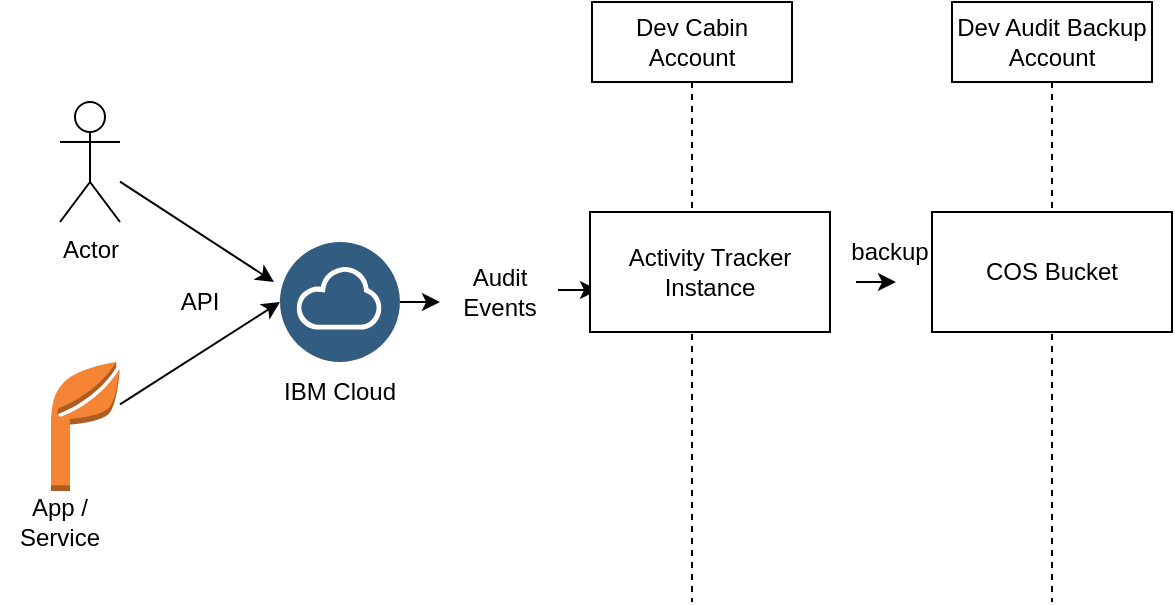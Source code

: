 <mxfile version="21.6.8" type="github">
  <diagram name="Page-1" id="2YBvvXClWsGukQMizWep">
    <mxGraphModel dx="1242" dy="735" grid="1" gridSize="10" guides="1" tooltips="1" connect="1" arrows="1" fold="1" page="1" pageScale="1" pageWidth="850" pageHeight="1100" math="0" shadow="0">
      <root>
        <mxCell id="0" />
        <mxCell id="1" parent="0" />
        <mxCell id="aM9ryv3xv72pqoxQDRHE-1" value="Dev Cabin Account" style="shape=umlLifeline;perimeter=lifelinePerimeter;whiteSpace=wrap;html=1;container=0;dropTarget=0;collapsible=0;recursiveResize=0;outlineConnect=0;portConstraint=eastwest;newEdgeStyle={&quot;edgeStyle&quot;:&quot;elbowEdgeStyle&quot;,&quot;elbow&quot;:&quot;vertical&quot;,&quot;curved&quot;:0,&quot;rounded&quot;:0};" parent="1" vertex="1">
          <mxGeometry x="306" y="40" width="100" height="300" as="geometry" />
        </mxCell>
        <mxCell id="aM9ryv3xv72pqoxQDRHE-5" value="Dev Audit Backup Account" style="shape=umlLifeline;perimeter=lifelinePerimeter;whiteSpace=wrap;html=1;container=0;dropTarget=0;collapsible=0;recursiveResize=0;outlineConnect=0;portConstraint=eastwest;newEdgeStyle={&quot;edgeStyle&quot;:&quot;elbowEdgeStyle&quot;,&quot;elbow&quot;:&quot;vertical&quot;,&quot;curved&quot;:0,&quot;rounded&quot;:0};" parent="1" vertex="1">
          <mxGeometry x="486" y="40" width="100" height="300" as="geometry" />
        </mxCell>
        <mxCell id="4vx_JHCexmXdJHeHtMgG-1" value="Actor" style="shape=umlActor;verticalLabelPosition=bottom;verticalAlign=top;html=1;outlineConnect=0;" vertex="1" parent="1">
          <mxGeometry x="40" y="90" width="30" height="60" as="geometry" />
        </mxCell>
        <mxCell id="4vx_JHCexmXdJHeHtMgG-3" value="" style="outlineConnect=0;dashed=0;verticalLabelPosition=bottom;verticalAlign=top;align=center;html=1;shape=mxgraph.aws3.application;fillColor=#F58534;gradientColor=none;" vertex="1" parent="1">
          <mxGeometry x="35.5" y="220" width="34.5" height="64.5" as="geometry" />
        </mxCell>
        <mxCell id="4vx_JHCexmXdJHeHtMgG-8" value="" style="image;aspect=fixed;perimeter=ellipsePerimeter;html=1;align=center;shadow=0;dashed=0;fontColor=#4277BB;labelBackgroundColor=default;fontSize=12;spacingTop=3;image=img/lib/ibm/data/cloud.svg;" vertex="1" parent="1">
          <mxGeometry x="150" y="160" width="60" height="60" as="geometry" />
        </mxCell>
        <mxCell id="4vx_JHCexmXdJHeHtMgG-9" value="" style="endArrow=classic;html=1;rounded=0;entryX=0;entryY=0.5;entryDx=0;entryDy=0;" edge="1" parent="1" source="4vx_JHCexmXdJHeHtMgG-3" target="4vx_JHCexmXdJHeHtMgG-8">
          <mxGeometry width="50" height="50" relative="1" as="geometry">
            <mxPoint x="400" y="400" as="sourcePoint" />
            <mxPoint x="450" y="350" as="targetPoint" />
          </mxGeometry>
        </mxCell>
        <mxCell id="4vx_JHCexmXdJHeHtMgG-10" value="" style="endArrow=classic;html=1;rounded=0;entryX=-0.05;entryY=0.333;entryDx=0;entryDy=0;entryPerimeter=0;" edge="1" parent="1" source="4vx_JHCexmXdJHeHtMgG-1" target="4vx_JHCexmXdJHeHtMgG-8">
          <mxGeometry width="50" height="50" relative="1" as="geometry">
            <mxPoint x="400" y="400" as="sourcePoint" />
            <mxPoint x="450" y="350" as="targetPoint" />
          </mxGeometry>
        </mxCell>
        <mxCell id="4vx_JHCexmXdJHeHtMgG-11" value="API" style="text;html=1;strokeColor=none;fillColor=none;align=center;verticalAlign=middle;whiteSpace=wrap;rounded=0;" vertex="1" parent="1">
          <mxGeometry x="80" y="175" width="60" height="30" as="geometry" />
        </mxCell>
        <mxCell id="4vx_JHCexmXdJHeHtMgG-13" value="IBM Cloud" style="text;html=1;strokeColor=none;fillColor=none;align=center;verticalAlign=middle;whiteSpace=wrap;rounded=0;" vertex="1" parent="1">
          <mxGeometry x="150" y="220" width="60" height="30" as="geometry" />
        </mxCell>
        <mxCell id="4vx_JHCexmXdJHeHtMgG-14" value="Audit Events" style="text;html=1;strokeColor=none;fillColor=none;align=center;verticalAlign=middle;whiteSpace=wrap;rounded=0;" vertex="1" parent="1">
          <mxGeometry x="230" y="170" width="60" height="30" as="geometry" />
        </mxCell>
        <mxCell id="4vx_JHCexmXdJHeHtMgG-15" value="" style="endArrow=classic;html=1;rounded=0;exitX=1;exitY=0.5;exitDx=0;exitDy=0;entryX=0;entryY=0.667;entryDx=0;entryDy=0;entryPerimeter=0;" edge="1" parent="1" source="4vx_JHCexmXdJHeHtMgG-8" target="4vx_JHCexmXdJHeHtMgG-14">
          <mxGeometry width="50" height="50" relative="1" as="geometry">
            <mxPoint x="400" y="400" as="sourcePoint" />
            <mxPoint x="450" y="350" as="targetPoint" />
          </mxGeometry>
        </mxCell>
        <mxCell id="4vx_JHCexmXdJHeHtMgG-17" value="" style="endArrow=classic;html=1;rounded=0;exitX=1;exitY=0.5;exitDx=0;exitDy=0;entryX=0;entryY=0.667;entryDx=0;entryDy=0;entryPerimeter=0;" edge="1" parent="1">
          <mxGeometry width="50" height="50" relative="1" as="geometry">
            <mxPoint x="289" y="184" as="sourcePoint" />
            <mxPoint x="309" y="184" as="targetPoint" />
          </mxGeometry>
        </mxCell>
        <mxCell id="4vx_JHCexmXdJHeHtMgG-18" value="App / Service" style="text;html=1;strokeColor=none;fillColor=none;align=center;verticalAlign=middle;whiteSpace=wrap;rounded=0;" vertex="1" parent="1">
          <mxGeometry x="10" y="290" width="60" height="20" as="geometry" />
        </mxCell>
        <mxCell id="4vx_JHCexmXdJHeHtMgG-19" value="Activity Tracker Instance" style="rounded=0;whiteSpace=wrap;html=1;" vertex="1" parent="1">
          <mxGeometry x="305" y="145" width="120" height="60" as="geometry" />
        </mxCell>
        <mxCell id="4vx_JHCexmXdJHeHtMgG-20" value="COS Bucket" style="rounded=0;whiteSpace=wrap;html=1;" vertex="1" parent="1">
          <mxGeometry x="476" y="145" width="120" height="60" as="geometry" />
        </mxCell>
        <mxCell id="4vx_JHCexmXdJHeHtMgG-21" value="" style="endArrow=classic;html=1;rounded=0;exitX=1;exitY=0.5;exitDx=0;exitDy=0;entryX=0;entryY=0.667;entryDx=0;entryDy=0;entryPerimeter=0;" edge="1" parent="1">
          <mxGeometry width="50" height="50" relative="1" as="geometry">
            <mxPoint x="438" y="180" as="sourcePoint" />
            <mxPoint x="458" y="180" as="targetPoint" />
          </mxGeometry>
        </mxCell>
        <mxCell id="4vx_JHCexmXdJHeHtMgG-22" value="backup" style="text;html=1;strokeColor=none;fillColor=none;align=center;verticalAlign=middle;whiteSpace=wrap;rounded=0;" vertex="1" parent="1">
          <mxGeometry x="425" y="150" width="60" height="30" as="geometry" />
        </mxCell>
      </root>
    </mxGraphModel>
  </diagram>
</mxfile>
